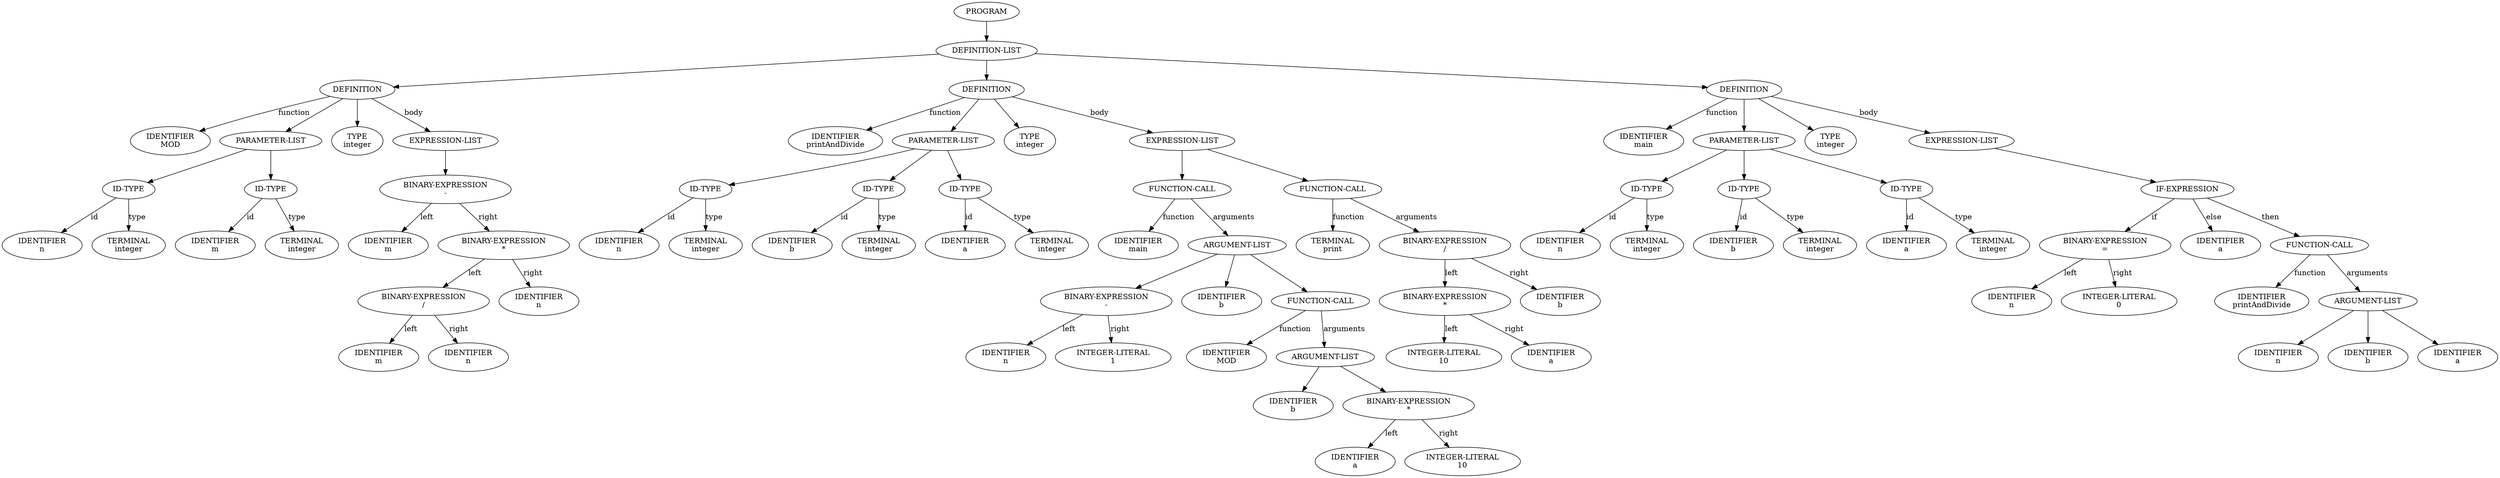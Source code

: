 digraph AST {
node0 [label="PROGRAM"]
node1 [label="DEFINITION-LIST"]
node2 [label="DEFINITION"]
node3 [label="IDENTIFIER\nMOD"]
node4 [label="PARAMETER-LIST"]
node5 [label="ID-TYPE"]
node6 [label="IDENTIFIER\nn"]
node7 [label="TERMINAL\ninteger"]
node8 [label="ID-TYPE"]
node9 [label="IDENTIFIER\nm"]
node10 [label="TERMINAL\ninteger"]
node11 [label="TYPE\ninteger"]
node12 [label="EXPRESSION-LIST"]
node13 [label="BINARY-EXPRESSION\n-"]
node14 [label="IDENTIFIER\nm"]
node15 [label="BINARY-EXPRESSION\n*"]
node16 [label="BINARY-EXPRESSION\n/"]
node17 [label="IDENTIFIER\nm"]
node18 [label="IDENTIFIER\nn"]
node19 [label="IDENTIFIER\nn"]
node20 [label="DEFINITION"]
node21 [label="IDENTIFIER\nprintAndDivide"]
node22 [label="PARAMETER-LIST"]
node23 [label="ID-TYPE"]
node24 [label="IDENTIFIER\nn"]
node25 [label="TERMINAL\ninteger"]
node26 [label="ID-TYPE"]
node27 [label="IDENTIFIER\nb"]
node28 [label="TERMINAL\ninteger"]
node29 [label="ID-TYPE"]
node30 [label="IDENTIFIER\na"]
node31 [label="TERMINAL\ninteger"]
node32 [label="TYPE\ninteger"]
node33 [label="EXPRESSION-LIST"]
node34 [label="FUNCTION-CALL"]
node35 [label="IDENTIFIER\nmain"]
node36 [label="ARGUMENT-LIST"]
node37 [label="BINARY-EXPRESSION\n-"]
node38 [label="IDENTIFIER\nn"]
node39 [label="INTEGER-LITERAL\n1"]
node40 [label="IDENTIFIER\nb"]
node41 [label="FUNCTION-CALL"]
node42 [label="IDENTIFIER\nMOD"]
node43 [label="ARGUMENT-LIST"]
node44 [label="IDENTIFIER\nb"]
node45 [label="BINARY-EXPRESSION\n*"]
node46 [label="IDENTIFIER\na"]
node47 [label="INTEGER-LITERAL\n10"]
node48 [label="FUNCTION-CALL"]
node49 [label="TERMINAL\nprint"]
node50 [label="BINARY-EXPRESSION\n/"]
node51 [label="BINARY-EXPRESSION\n*"]
node52 [label="INTEGER-LITERAL\n10"]
node53 [label="IDENTIFIER\na"]
node54 [label="IDENTIFIER\nb"]
node55 [label="DEFINITION"]
node56 [label="IDENTIFIER\nmain"]
node57 [label="PARAMETER-LIST"]
node58 [label="ID-TYPE"]
node59 [label="IDENTIFIER\nn"]
node60 [label="TERMINAL\ninteger"]
node61 [label="ID-TYPE"]
node62 [label="IDENTIFIER\nb"]
node63 [label="TERMINAL\ninteger"]
node64 [label="ID-TYPE"]
node65 [label="IDENTIFIER\na"]
node66 [label="TERMINAL\ninteger"]
node67 [label="TYPE\ninteger"]
node68 [label="EXPRESSION-LIST"]
node69 [label="IF-EXPRESSION"]
node70 [label="BINARY-EXPRESSION\n="]
node71 [label="IDENTIFIER\nn"]
node72 [label="INTEGER-LITERAL\n0"]
node73 [label="IDENTIFIER\na"]
node74 [label="FUNCTION-CALL"]
node75 [label="IDENTIFIER\nprintAndDivide"]
node76 [label="ARGUMENT-LIST"]
node77 [label="IDENTIFIER\nn"]
node78 [label="IDENTIFIER\nb"]
node79 [label="IDENTIFIER\na"]
node2 -> node3 [label="function"]
node5 -> node6 [label="id"]
node5 -> node7 [label="type"]
node4 -> node5
node8 -> node9 [label="id"]
node8 -> node10 [label="type"]
node4 -> node8
node2 -> node4
node2 -> node11
node13 -> node14 [label="left"]
node16 -> node17 [label="left"]
node16 -> node18 [label="right"]
node15 -> node16 [label="left"]
node15 -> node19 [label="right"]
node13 -> node15 [label="right"]
node12 -> node13
node2 -> node12 [label="body"]
node1 -> node2
node20 -> node21 [label="function"]
node23 -> node24 [label="id"]
node23 -> node25 [label="type"]
node22 -> node23
node26 -> node27 [label="id"]
node26 -> node28 [label="type"]
node22 -> node26
node29 -> node30 [label="id"]
node29 -> node31 [label="type"]
node22 -> node29
node20 -> node22
node20 -> node32
node34 -> node35 [label="function"]
node37 -> node38 [label="left"]
node37 -> node39 [label="right"]
node36 -> node37
node36 -> node40
node41 -> node42 [label="function"]
node43 -> node44
node45 -> node46 [label="left"]
node45 -> node47 [label="right"]
node43 -> node45
node41 -> node43 [label="arguments"]
node36 -> node41
node34 -> node36 [label="arguments"]
node33 -> node34
node48 -> node49 [label="function"]
node51 -> node52 [label="left"]
node51 -> node53 [label="right"]
node50 -> node51 [label="left"]
node50 -> node54 [label="right"]
node48 -> node50 [label="arguments"]
node33 -> node48
node20 -> node33 [label="body"]
node1 -> node20
node55 -> node56 [label="function"]
node58 -> node59 [label="id"]
node58 -> node60 [label="type"]
node57 -> node58
node61 -> node62 [label="id"]
node61 -> node63 [label="type"]
node57 -> node61
node64 -> node65 [label="id"]
node64 -> node66 [label="type"]
node57 -> node64
node55 -> node57
node55 -> node67
node70 -> node71 [label="left"]
node70 -> node72 [label="right"]
node69 -> node70 [label="if"]
node69 -> node73 [label="else"]
node74 -> node75 [label="function"]
node76 -> node77
node76 -> node78
node76 -> node79
node74 -> node76 [label="arguments"]
node69 -> node74 [label="then"]
node68 -> node69
node55 -> node68 [label="body"]
node1 -> node55
node0 -> node1
}